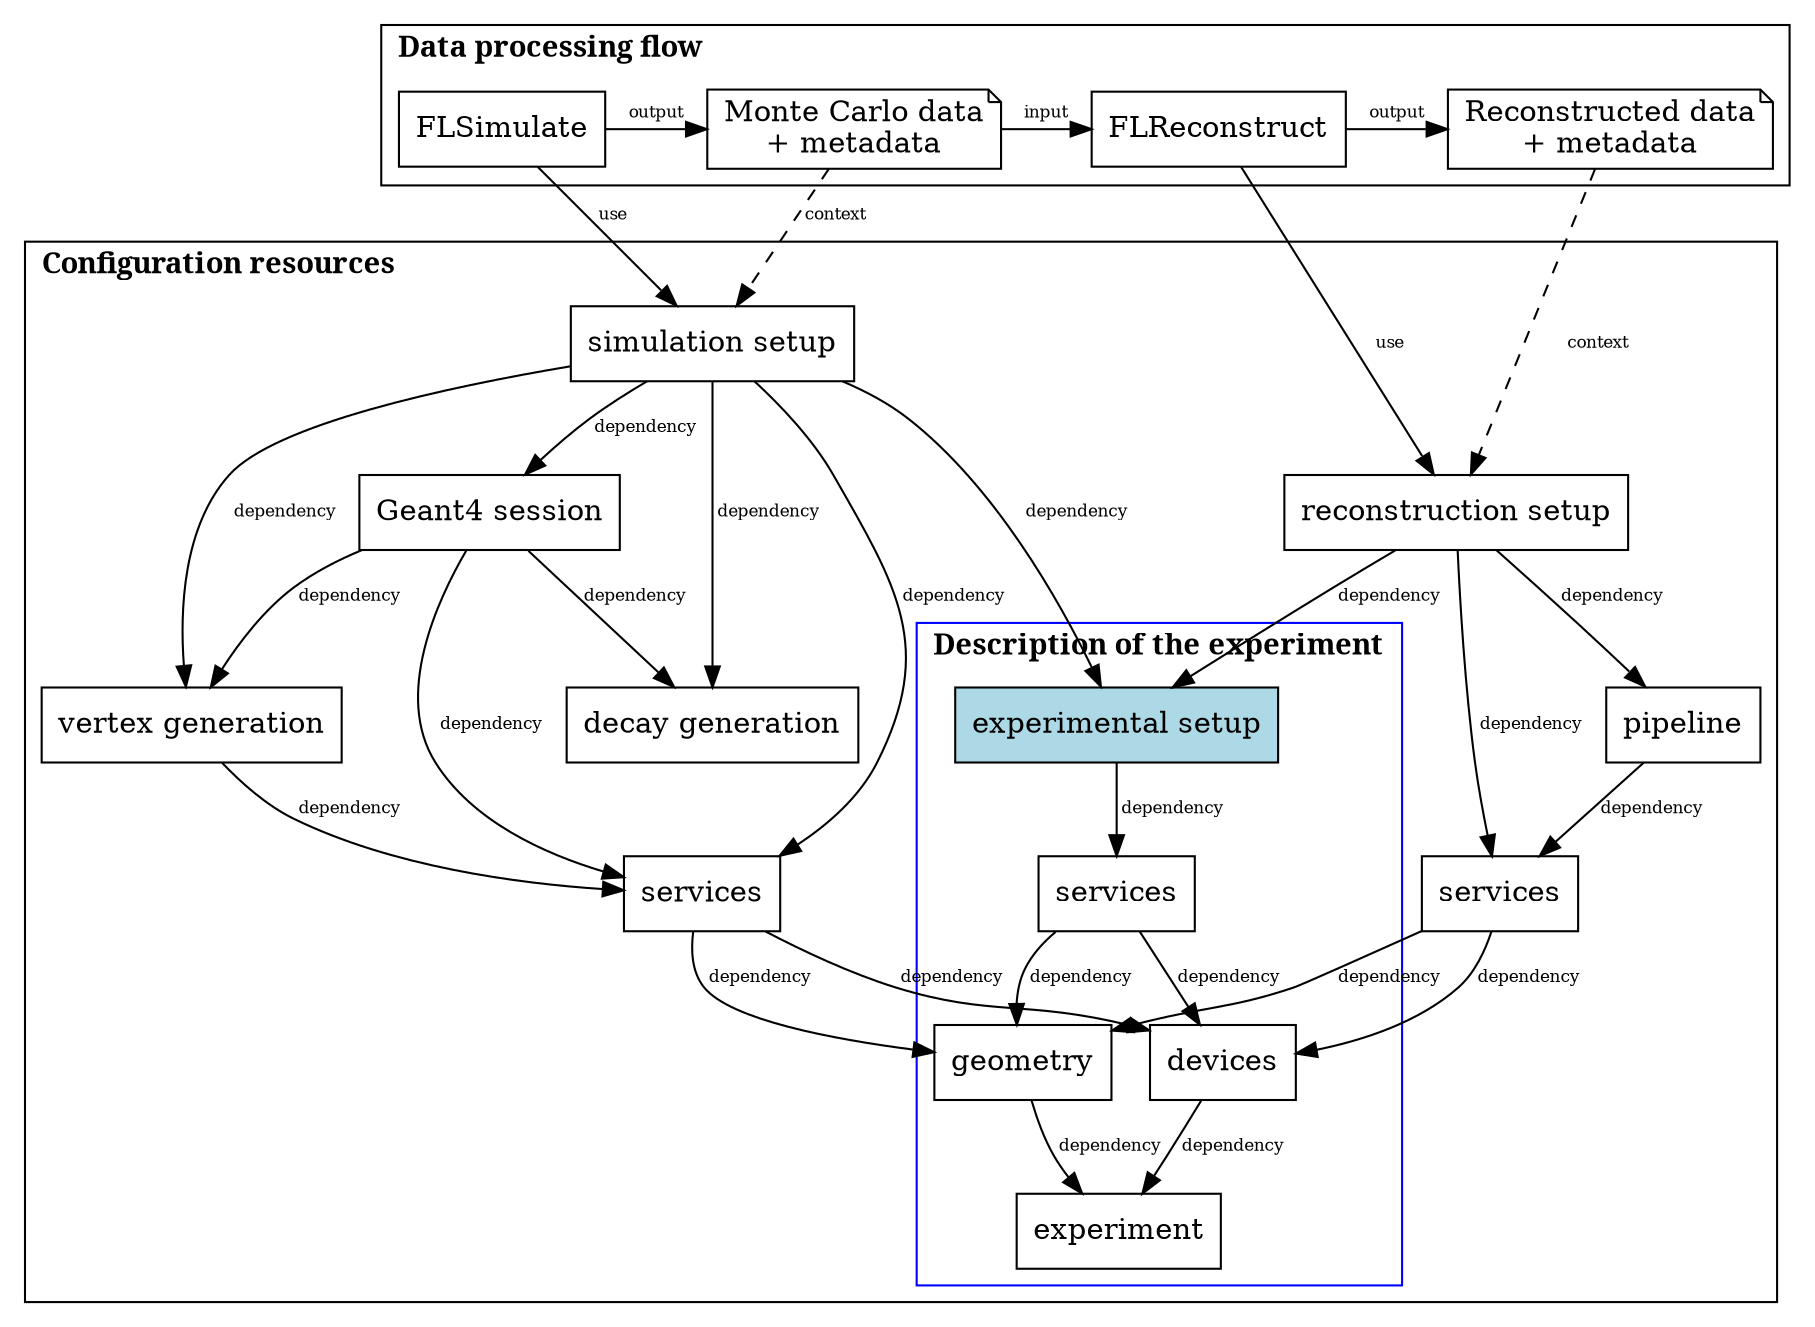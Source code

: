 digraph FLTagsConfRes1 {
	node [shape=box]
	## graph [splines=ortho]
	compound=true;
	subgraph cluster_confres {
		label="Configuration resources"
		fontname="bold";
		labeljust="left";
		subgraph cluster_expsetup {
			label="Description of the experiment";
			labeljust="left";
			fontname="bold";
			color="blue";
			// Vertices:
			tagExperiment [label="experiment"];
			tagGeometryService [label="geometry"];
			tagDevicesServices [label="devices"];
			tagExpSetupServices [label="services"];
			tagExpSetup [label="experimental setup";
			      style="filled";
			      fillcolor="lightblue"];
			// Edges:
			tagGeometryService  -> tagExperiment [label=" dependency ", fontsize=8];
			tagDevicesServices  -> tagExperiment [label=" dependency ", fontsize=8];
			tagExpSetupServices -> tagGeometryService [label=" dependency ", fontsize=8];
			tagExpSetupServices -> tagDevicesServices [label=" dependency ", fontsize=8];
			tagExpSetup         -> tagExpSetupServices [label=" dependency ", fontsize=8];
		}
		// Vertices:
		tagGenDecays [label="decay generation"];
		tagGenVertex [label="vertex generation"];
		tagGeant4 [label="Geant4 session"];
		tagSimSetupServices [label="services"];
		tagSimSetup [label="simulation setup"];
		tagRecSetupServices [label="services"];
		tagRecSetup [label="reconstruction setup"];
		tagRecPipeline [label="pipeline"];
		// Edges:
		tagSimSetup -> tagExpSetup [label=" dependency ", fontsize=8, color="black"];
		tagSimSetup -> tagGenVertex [label=" dependency ", fontsize=8];
		tagSimSetup -> tagGenDecays [label=" dependency ", fontsize=8];
		tagSimSetup -> tagGeant4 [label=" dependency ", fontsize=8];
		tagSimSetup -> tagSimSetupServices [label=" dependency ", fontsize=8];
		tagRecSetup -> tagExpSetup [label=" dependency ", fontsize=8, color="black"];
		tagRecSetup -> tagRecPipeline [label=" dependency ", fontsize=8];
		tagRecSetup -> tagRecSetupServices [label=" dependency ", fontsize=8];
		tagSimSetupServices -> tagGeometryService [label=" dependency ", fontsize=8];
		tagSimSetupServices -> tagDevicesServices [label=" dependency ", fontsize=8];
		tagRecSetupServices -> tagGeometryService [label=" dependency ", fontsize=8];
		tagRecSetupServices -> tagDevicesServices [label=" dependency ", fontsize=8];
		tagGenVertex -> tagSimSetupServices [label=" dependency ", fontsize=8];
		tagGeant4 -> tagSimSetupServices [label=" dependency ", fontsize=8];
		tagGeant4 -> tagGenVertex [label=" dependency ", fontsize=8];
		tagGeant4 -> tagGenDecays [label=" dependency ", fontsize=8];
		tagRecPipeline -> tagRecSetupServices [label=" dependency ", fontsize=8];
	}

	subgraph cluster_dataprocessingflow {
		rankdir="LR";
		label="Data processing flow";
		labeljust="left";
		fontname="bold";
		// Vertices:
		tagFLSimulate     [label="FLSimulate"];
		tagMonteCarloData [shape="note", label="Monte Carlo data\n+ metadata"];
		tagRecData        [shape="note", label="Reconstructed data\n+ metadata"];
		tagFLReconstruct  [label="FLReconstruct"];
		// Edges:
		tagFLSimulate     -> tagMonteCarloData [constraint=none, label=" output ", fontsize=8];
		tagMonteCarloData -> tagFLReconstruct  [constraint=none, label=" input ", fontsize=8, weight=4];
		tagFLReconstruct  -> tagRecData        [constraint=none, label=" output ", fontsize=8];
		{ rank=same;
			tagFLSimulate tagMonteCarloData tagFLReconstruct tagRecData ;
			rankdir="LR"}
	}
	// Edges:
	tagFLSimulate     -> tagSimSetup [label=" use ", fontsize=8];
	tagFLReconstruct  -> tagRecSetup [label=" use ", fontsize=8];
	tagMonteCarloData -> tagSimSetup [label=" context ", style=dashed, fontsize=8, color="black"];
	tagRecData        -> tagRecSetup [label=" context ", style=dashed, fontsize=8, color="black"];
}